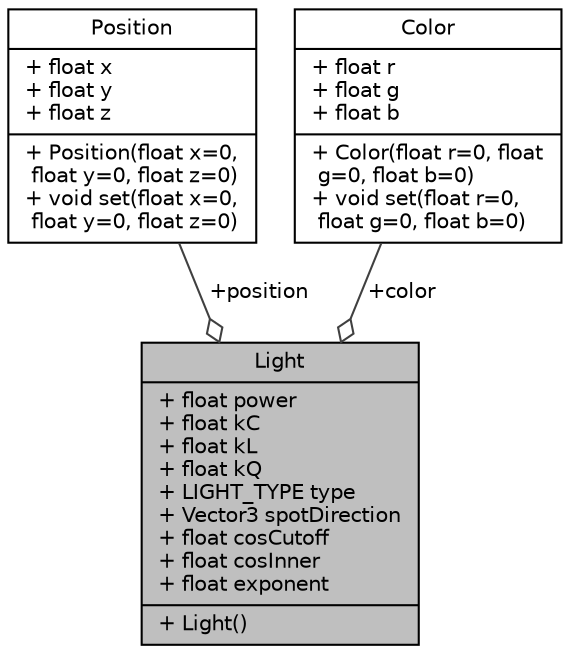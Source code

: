 digraph "Light"
{
 // LATEX_PDF_SIZE
  edge [fontname="Helvetica",fontsize="10",labelfontname="Helvetica",labelfontsize="10"];
  node [fontname="Helvetica",fontsize="10",shape=record];
  Node1 [label="{Light\n|+ float power\l+ float kC\l+ float kL\l+ float kQ\l+ LIGHT_TYPE type\l+ Vector3 spotDirection\l+ float cosCutoff\l+ float cosInner\l+ float exponent\l|+  Light()\l}",height=0.2,width=0.4,color="black", fillcolor="grey75", style="filled", fontcolor="black",tooltip="Handles Light attributes used by our shader."];
  Node2 -> Node1 [color="grey25",fontsize="10",style="solid",label=" +position" ,arrowhead="odiamond",fontname="Helvetica"];
  Node2 [label="{Position\n|+ float x\l+ float y\l+ float z\l|+  Position(float x=0,\l float y=0, float z=0)\l+ void set(float x=0,\l float y=0, float z=0)\l}",height=0.2,width=0.4,color="black", fillcolor="white", style="filled",URL="$struct_position.html",tooltip="Position of Vertex."];
  Node3 -> Node1 [color="grey25",fontsize="10",style="solid",label=" +color" ,arrowhead="odiamond",fontname="Helvetica"];
  Node3 [label="{Color\n|+ float r\l+ float g\l+ float b\l|+  Color(float r=0, float\l g=0, float b=0)\l+ void set(float r=0,\l float g=0, float b=0)\l}",height=0.2,width=0.4,color="black", fillcolor="white", style="filled",URL="$struct_color.html",tooltip="Color of Vertex."];
}
